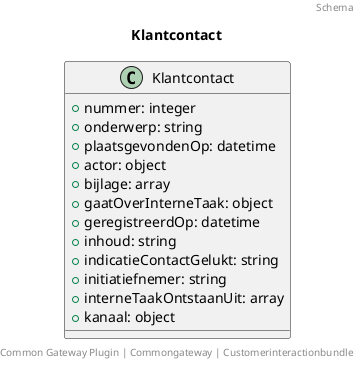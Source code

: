 @startuml
title: Klantcontact
footer: Common Gateway Plugin | Commongateway | Customerinteractionbundle 
header: Schema

class Klantcontact {
  + nummer: integer
  + onderwerp: string
  + plaatsgevondenOp: datetime
  + actor: object
  + bijlage: array
  + gaatOverInterneTaak: object
  + geregistreerdOp: datetime
  + inhoud: string
  + indicatieContactGelukt: string
  + initiatiefnemer: string
  + interneTaakOntstaanUit: array
  + kanaal: object
}
@enduml
